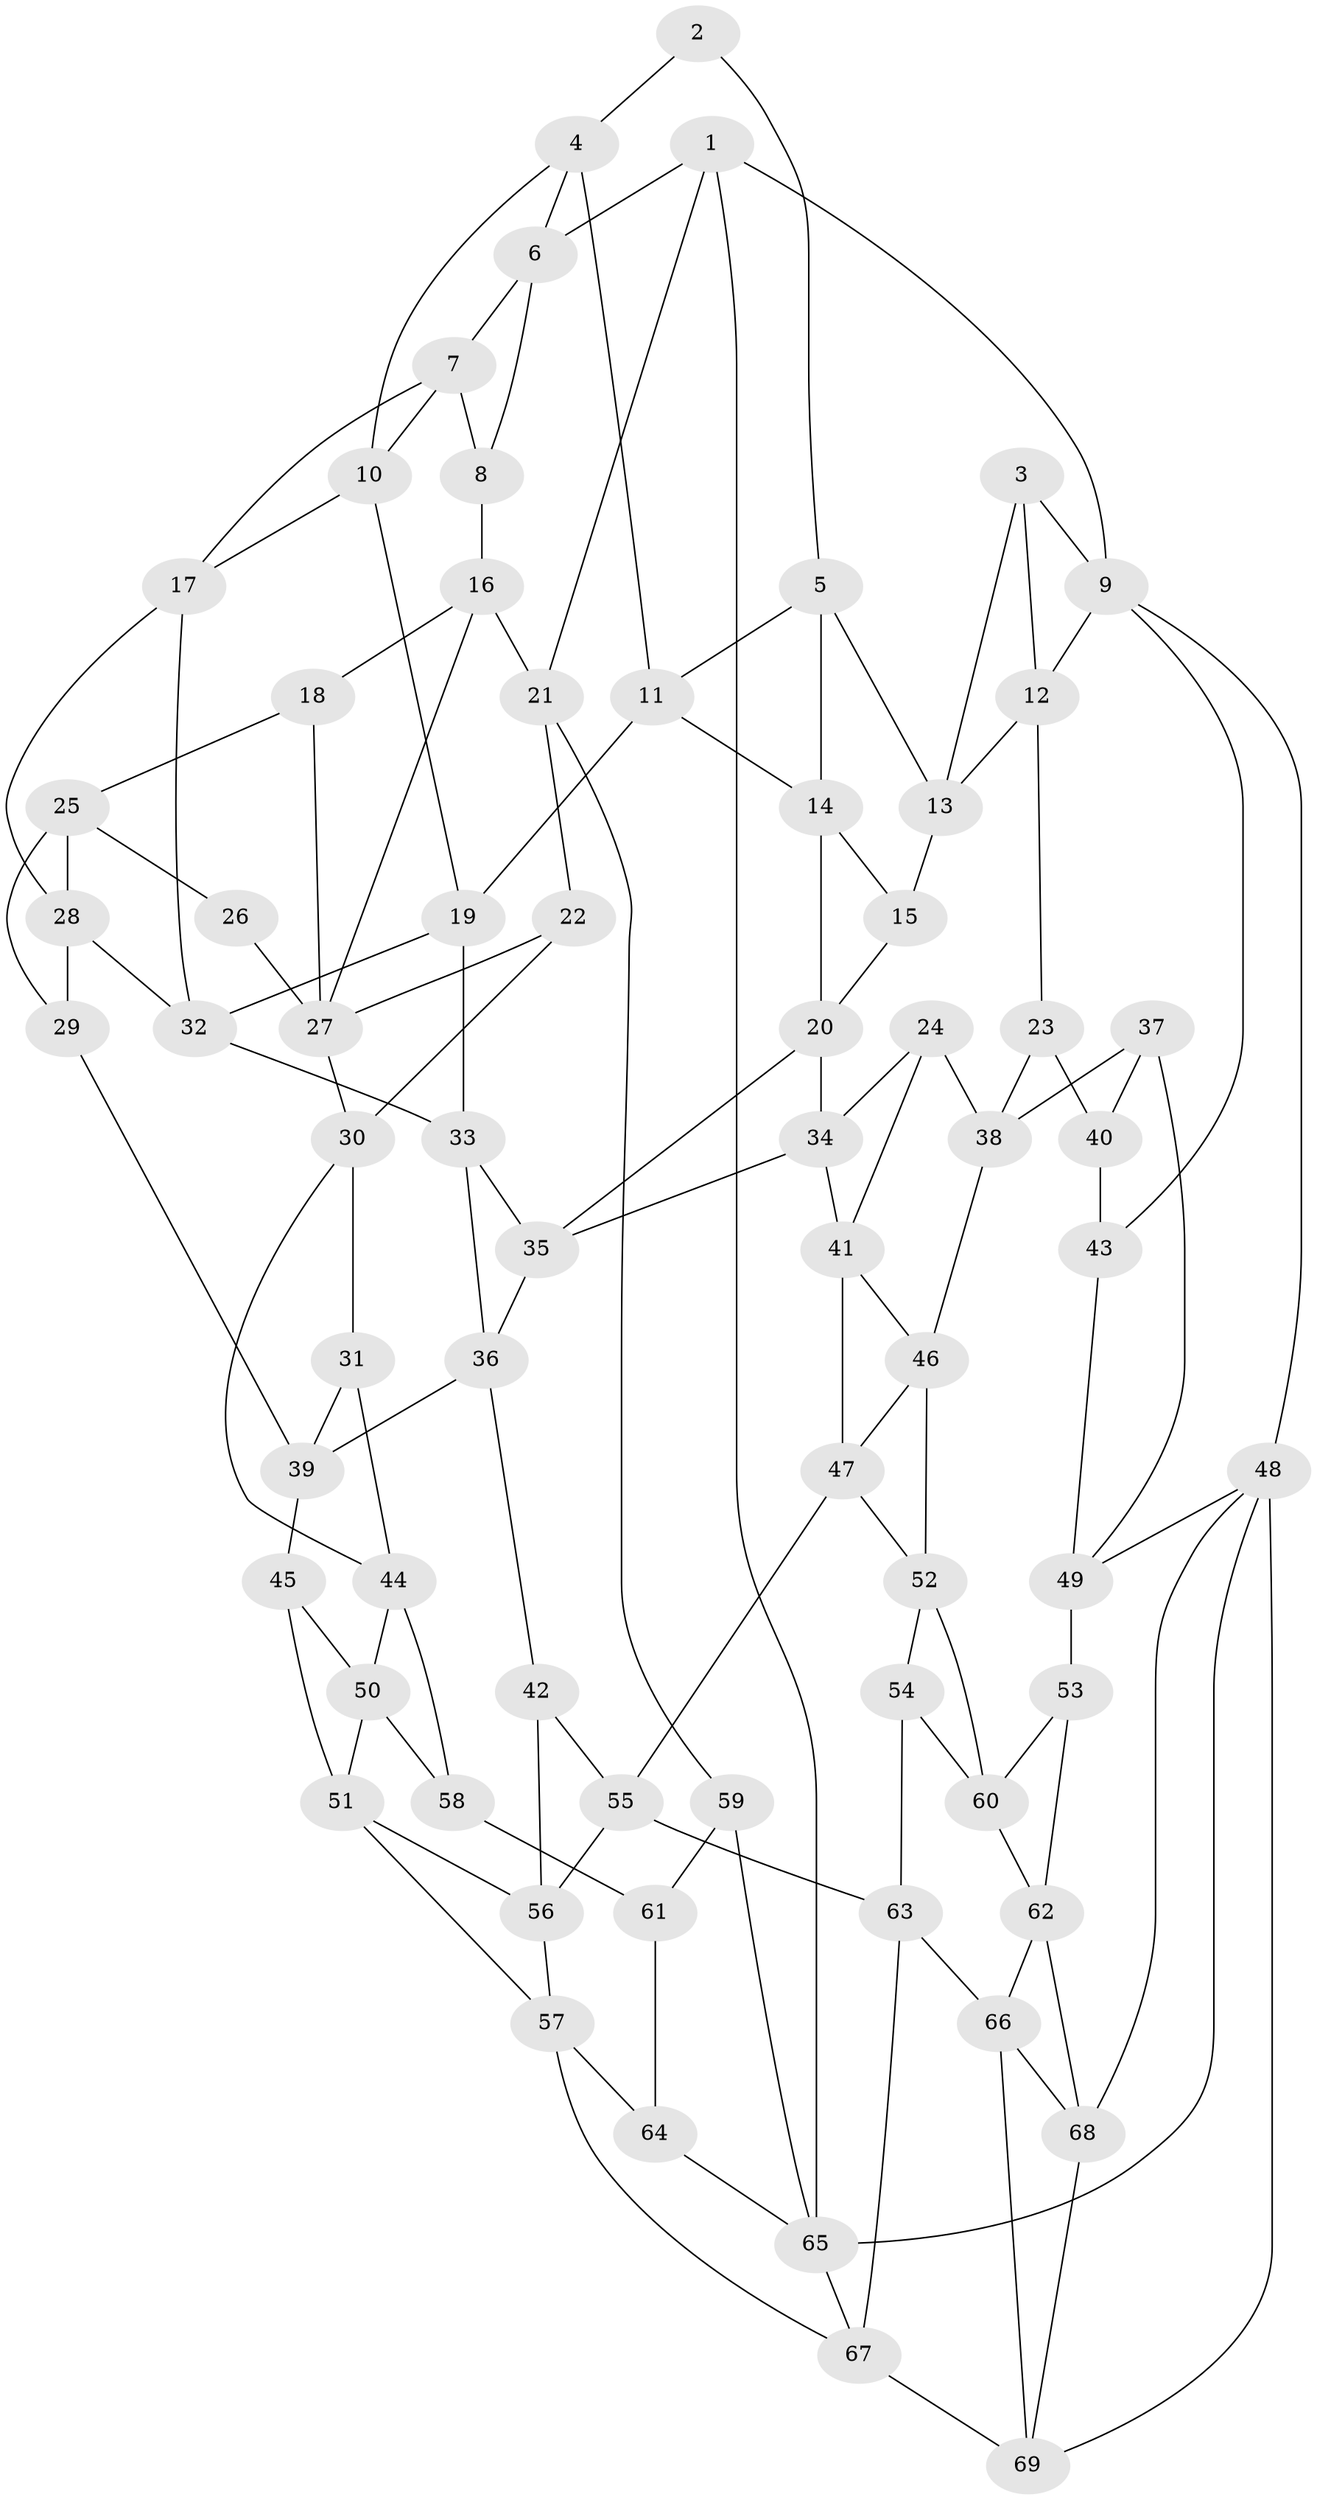 // original degree distribution, {3: 0.014492753623188406, 6: 0.2028985507246377, 5: 0.5652173913043478, 4: 0.21739130434782608}
// Generated by graph-tools (version 1.1) at 2025/03/03/09/25 03:03:16]
// undirected, 69 vertices, 128 edges
graph export_dot {
graph [start="1"]
  node [color=gray90,style=filled];
  1;
  2;
  3;
  4;
  5;
  6;
  7;
  8;
  9;
  10;
  11;
  12;
  13;
  14;
  15;
  16;
  17;
  18;
  19;
  20;
  21;
  22;
  23;
  24;
  25;
  26;
  27;
  28;
  29;
  30;
  31;
  32;
  33;
  34;
  35;
  36;
  37;
  38;
  39;
  40;
  41;
  42;
  43;
  44;
  45;
  46;
  47;
  48;
  49;
  50;
  51;
  52;
  53;
  54;
  55;
  56;
  57;
  58;
  59;
  60;
  61;
  62;
  63;
  64;
  65;
  66;
  67;
  68;
  69;
  1 -- 6 [weight=1.0];
  1 -- 9 [weight=1.0];
  1 -- 21 [weight=1.0];
  1 -- 65 [weight=1.0];
  2 -- 4 [weight=1.0];
  2 -- 5 [weight=1.0];
  3 -- 9 [weight=1.0];
  3 -- 12 [weight=1.0];
  3 -- 13 [weight=1.0];
  4 -- 6 [weight=1.0];
  4 -- 10 [weight=1.0];
  4 -- 11 [weight=1.0];
  5 -- 11 [weight=1.0];
  5 -- 13 [weight=1.0];
  5 -- 14 [weight=1.0];
  6 -- 7 [weight=1.0];
  6 -- 8 [weight=1.0];
  7 -- 8 [weight=1.0];
  7 -- 10 [weight=1.0];
  7 -- 17 [weight=1.0];
  8 -- 16 [weight=1.0];
  9 -- 12 [weight=1.0];
  9 -- 43 [weight=1.0];
  9 -- 48 [weight=1.0];
  10 -- 17 [weight=1.0];
  10 -- 19 [weight=1.0];
  11 -- 14 [weight=1.0];
  11 -- 19 [weight=1.0];
  12 -- 13 [weight=1.0];
  12 -- 23 [weight=1.0];
  13 -- 15 [weight=1.0];
  14 -- 15 [weight=1.0];
  14 -- 20 [weight=1.0];
  15 -- 20 [weight=1.0];
  16 -- 18 [weight=1.0];
  16 -- 21 [weight=1.0];
  16 -- 27 [weight=1.0];
  17 -- 28 [weight=1.0];
  17 -- 32 [weight=1.0];
  18 -- 25 [weight=1.0];
  18 -- 27 [weight=1.0];
  19 -- 32 [weight=1.0];
  19 -- 33 [weight=1.0];
  20 -- 34 [weight=1.0];
  20 -- 35 [weight=1.0];
  21 -- 22 [weight=1.0];
  21 -- 59 [weight=1.0];
  22 -- 27 [weight=1.0];
  22 -- 30 [weight=1.0];
  23 -- 38 [weight=1.0];
  23 -- 40 [weight=1.0];
  24 -- 34 [weight=1.0];
  24 -- 38 [weight=1.0];
  24 -- 41 [weight=1.0];
  25 -- 26 [weight=1.0];
  25 -- 28 [weight=1.0];
  25 -- 29 [weight=1.0];
  26 -- 27 [weight=2.0];
  27 -- 30 [weight=1.0];
  28 -- 29 [weight=1.0];
  28 -- 32 [weight=1.0];
  29 -- 39 [weight=1.0];
  30 -- 31 [weight=1.0];
  30 -- 44 [weight=1.0];
  31 -- 39 [weight=1.0];
  31 -- 44 [weight=1.0];
  32 -- 33 [weight=1.0];
  33 -- 35 [weight=1.0];
  33 -- 36 [weight=1.0];
  34 -- 35 [weight=1.0];
  34 -- 41 [weight=1.0];
  35 -- 36 [weight=1.0];
  36 -- 39 [weight=1.0];
  36 -- 42 [weight=1.0];
  37 -- 38 [weight=1.0];
  37 -- 40 [weight=1.0];
  37 -- 49 [weight=1.0];
  38 -- 46 [weight=1.0];
  39 -- 45 [weight=1.0];
  40 -- 43 [weight=2.0];
  41 -- 46 [weight=1.0];
  41 -- 47 [weight=1.0];
  42 -- 55 [weight=1.0];
  42 -- 56 [weight=1.0];
  43 -- 49 [weight=1.0];
  44 -- 50 [weight=1.0];
  44 -- 58 [weight=1.0];
  45 -- 50 [weight=1.0];
  45 -- 51 [weight=1.0];
  46 -- 47 [weight=1.0];
  46 -- 52 [weight=1.0];
  47 -- 52 [weight=1.0];
  47 -- 55 [weight=1.0];
  48 -- 49 [weight=1.0];
  48 -- 65 [weight=1.0];
  48 -- 68 [weight=1.0];
  48 -- 69 [weight=1.0];
  49 -- 53 [weight=1.0];
  50 -- 51 [weight=1.0];
  50 -- 58 [weight=1.0];
  51 -- 56 [weight=1.0];
  51 -- 57 [weight=1.0];
  52 -- 54 [weight=1.0];
  52 -- 60 [weight=1.0];
  53 -- 60 [weight=1.0];
  53 -- 62 [weight=1.0];
  54 -- 60 [weight=1.0];
  54 -- 63 [weight=1.0];
  55 -- 56 [weight=1.0];
  55 -- 63 [weight=1.0];
  56 -- 57 [weight=1.0];
  57 -- 64 [weight=1.0];
  57 -- 67 [weight=1.0];
  58 -- 61 [weight=2.0];
  59 -- 61 [weight=2.0];
  59 -- 65 [weight=1.0];
  60 -- 62 [weight=1.0];
  61 -- 64 [weight=2.0];
  62 -- 66 [weight=1.0];
  62 -- 68 [weight=1.0];
  63 -- 66 [weight=1.0];
  63 -- 67 [weight=1.0];
  64 -- 65 [weight=1.0];
  65 -- 67 [weight=1.0];
  66 -- 68 [weight=1.0];
  66 -- 69 [weight=1.0];
  67 -- 69 [weight=1.0];
  68 -- 69 [weight=1.0];
}
